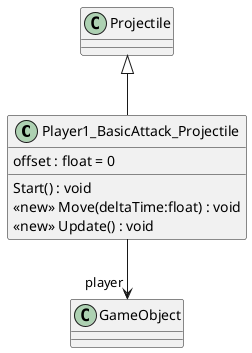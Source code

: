@startuml
class Player1_BasicAttack_Projectile {
    offset : float = 0
    Start() : void
    <<new>> Move(deltaTime:float) : void
    <<new>> Update() : void
}
Projectile <|-- Player1_BasicAttack_Projectile
Player1_BasicAttack_Projectile --> "player" GameObject
@enduml
